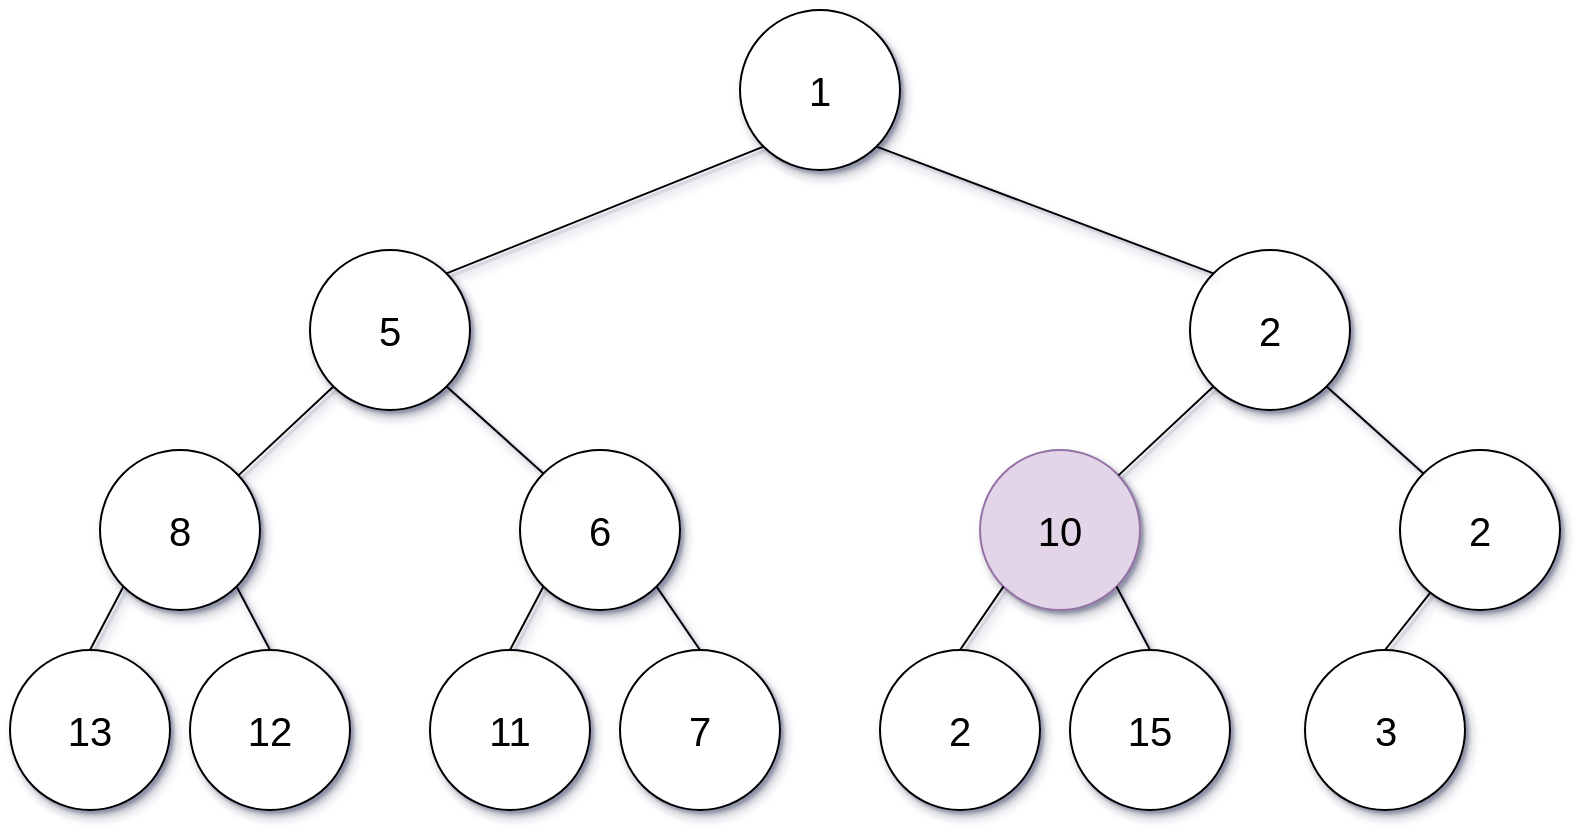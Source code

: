 <mxfile version="13.3.9" type="device"><diagram id="wYuCrtG_I1ZGuGPqZJJb" name="Página-1"><mxGraphModel dx="2059" dy="588" grid="1" gridSize="10" guides="1" tooltips="1" connect="1" arrows="1" fold="1" page="1" pageScale="1" pageWidth="850" pageHeight="1100" math="0" shadow="1"><root><mxCell id="0"/><mxCell id="1" parent="0"/><mxCell id="jEOD7p3hpSiM-hZA-DdB-1" value="" style="ellipse;whiteSpace=wrap;html=1;aspect=fixed;shadow=1;sketch=0;" vertex="1" parent="1"><mxGeometry x="320" y="280" width="80" height="80" as="geometry"/></mxCell><mxCell id="jEOD7p3hpSiM-hZA-DdB-2" value="1" style="text;html=1;strokeColor=none;fillColor=none;align=center;verticalAlign=middle;whiteSpace=wrap;rounded=0;fontSize=20;shadow=1;sketch=0;" vertex="1" parent="1"><mxGeometry x="340" y="310" width="40" height="20" as="geometry"/></mxCell><mxCell id="jEOD7p3hpSiM-hZA-DdB-3" value="" style="ellipse;whiteSpace=wrap;html=1;aspect=fixed;shadow=1;sketch=0;" vertex="1" parent="1"><mxGeometry x="105" y="400" width="80" height="80" as="geometry"/></mxCell><mxCell id="jEOD7p3hpSiM-hZA-DdB-4" value="5" style="text;html=1;strokeColor=none;fillColor=none;align=center;verticalAlign=middle;whiteSpace=wrap;rounded=0;fontSize=20;shadow=1;sketch=0;" vertex="1" parent="1"><mxGeometry x="125" y="430" width="40" height="20" as="geometry"/></mxCell><mxCell id="jEOD7p3hpSiM-hZA-DdB-5" value="" style="ellipse;whiteSpace=wrap;html=1;aspect=fixed;shadow=1;sketch=0;" vertex="1" parent="1"><mxGeometry x="545" y="400" width="80" height="80" as="geometry"/></mxCell><mxCell id="jEOD7p3hpSiM-hZA-DdB-6" value="2" style="text;html=1;strokeColor=none;fillColor=none;align=center;verticalAlign=middle;whiteSpace=wrap;rounded=0;fontSize=20;shadow=1;sketch=0;" vertex="1" parent="1"><mxGeometry x="565" y="430" width="40" height="20" as="geometry"/></mxCell><mxCell id="jEOD7p3hpSiM-hZA-DdB-7" value="" style="ellipse;whiteSpace=wrap;html=1;aspect=fixed;shadow=1;sketch=0;" vertex="1" parent="1"><mxGeometry x="210" y="500" width="80" height="80" as="geometry"/></mxCell><mxCell id="jEOD7p3hpSiM-hZA-DdB-8" value="6" style="text;html=1;strokeColor=none;fillColor=none;align=center;verticalAlign=middle;whiteSpace=wrap;rounded=0;fontSize=20;shadow=1;sketch=0;" vertex="1" parent="1"><mxGeometry x="230" y="530" width="40" height="20" as="geometry"/></mxCell><mxCell id="jEOD7p3hpSiM-hZA-DdB-9" value="" style="ellipse;whiteSpace=wrap;html=1;aspect=fixed;shadow=1;sketch=0;" vertex="1" parent="1"><mxGeometry y="500" width="80" height="80" as="geometry"/></mxCell><mxCell id="jEOD7p3hpSiM-hZA-DdB-10" value="8" style="text;html=1;strokeColor=none;fillColor=none;align=center;verticalAlign=middle;whiteSpace=wrap;rounded=0;fontSize=20;shadow=1;sketch=0;" vertex="1" parent="1"><mxGeometry x="20" y="530" width="40" height="20" as="geometry"/></mxCell><mxCell id="jEOD7p3hpSiM-hZA-DdB-13" value="" style="ellipse;whiteSpace=wrap;html=1;aspect=fixed;shadow=1;sketch=0;" vertex="1" parent="1"><mxGeometry x="165" y="600" width="80" height="80" as="geometry"/></mxCell><mxCell id="jEOD7p3hpSiM-hZA-DdB-14" value="11" style="text;html=1;strokeColor=none;fillColor=none;align=center;verticalAlign=middle;whiteSpace=wrap;rounded=0;fontSize=20;shadow=1;sketch=0;" vertex="1" parent="1"><mxGeometry x="185" y="630" width="40" height="20" as="geometry"/></mxCell><mxCell id="jEOD7p3hpSiM-hZA-DdB-15" value="" style="ellipse;whiteSpace=wrap;html=1;aspect=fixed;shadow=1;sketch=0;" vertex="1" parent="1"><mxGeometry x="45" y="600" width="80" height="80" as="geometry"/></mxCell><mxCell id="jEOD7p3hpSiM-hZA-DdB-16" value="12" style="text;html=1;strokeColor=none;fillColor=none;align=center;verticalAlign=middle;whiteSpace=wrap;rounded=0;fontSize=20;shadow=1;sketch=0;" vertex="1" parent="1"><mxGeometry x="65" y="630" width="40" height="20" as="geometry"/></mxCell><mxCell id="jEOD7p3hpSiM-hZA-DdB-17" value="" style="ellipse;whiteSpace=wrap;html=1;aspect=fixed;shadow=1;sketch=0;" vertex="1" parent="1"><mxGeometry x="-45" y="600" width="80" height="80" as="geometry"/></mxCell><mxCell id="jEOD7p3hpSiM-hZA-DdB-18" value="13" style="text;html=1;strokeColor=none;fillColor=none;align=center;verticalAlign=middle;whiteSpace=wrap;rounded=0;fontSize=20;shadow=1;sketch=0;" vertex="1" parent="1"><mxGeometry x="-25" y="630" width="40" height="20" as="geometry"/></mxCell><mxCell id="jEOD7p3hpSiM-hZA-DdB-19" value="" style="ellipse;whiteSpace=wrap;html=1;aspect=fixed;shadow=1;sketch=0;" vertex="1" parent="1"><mxGeometry x="650" y="500" width="80" height="80" as="geometry"/></mxCell><mxCell id="jEOD7p3hpSiM-hZA-DdB-20" value="2" style="text;html=1;strokeColor=none;fillColor=none;align=center;verticalAlign=middle;whiteSpace=wrap;rounded=0;fontSize=20;shadow=1;sketch=0;" vertex="1" parent="1"><mxGeometry x="670" y="530" width="40" height="20" as="geometry"/></mxCell><mxCell id="jEOD7p3hpSiM-hZA-DdB-21" value="" style="ellipse;whiteSpace=wrap;html=1;aspect=fixed;shadow=1;sketch=0;fillColor=#e1d5e7;strokeColor=#9673a6;" vertex="1" parent="1"><mxGeometry x="440" y="500" width="80" height="80" as="geometry"/></mxCell><mxCell id="jEOD7p3hpSiM-hZA-DdB-22" value="10" style="text;html=1;strokeColor=none;fillColor=none;align=center;verticalAlign=middle;whiteSpace=wrap;rounded=0;fontSize=20;shadow=1;sketch=0;" vertex="1" parent="1"><mxGeometry x="460" y="530" width="40" height="20" as="geometry"/></mxCell><mxCell id="jEOD7p3hpSiM-hZA-DdB-23" value="" style="endArrow=none;html=1;fontSize=20;entryX=0;entryY=1;entryDx=0;entryDy=0;exitX=1;exitY=0;exitDx=0;exitDy=0;shadow=1;sketch=0;" edge="1" parent="1" source="jEOD7p3hpSiM-hZA-DdB-3" target="jEOD7p3hpSiM-hZA-DdB-1"><mxGeometry width="50" height="50" relative="1" as="geometry"><mxPoint x="295" y="430" as="sourcePoint"/><mxPoint x="345" y="380" as="targetPoint"/></mxGeometry></mxCell><mxCell id="jEOD7p3hpSiM-hZA-DdB-24" value="" style="endArrow=none;html=1;fontSize=20;entryX=1;entryY=1;entryDx=0;entryDy=0;exitX=0;exitY=0;exitDx=0;exitDy=0;shadow=1;sketch=0;" edge="1" parent="1" source="jEOD7p3hpSiM-hZA-DdB-5" target="jEOD7p3hpSiM-hZA-DdB-1"><mxGeometry width="50" height="50" relative="1" as="geometry"><mxPoint x="295" y="465" as="sourcePoint"/><mxPoint x="345" y="415" as="targetPoint"/></mxGeometry></mxCell><mxCell id="jEOD7p3hpSiM-hZA-DdB-25" value="" style="endArrow=none;html=1;fontSize=20;entryX=0;entryY=1;entryDx=0;entryDy=0;shadow=1;sketch=0;" edge="1" parent="1" source="jEOD7p3hpSiM-hZA-DdB-9" target="jEOD7p3hpSiM-hZA-DdB-3"><mxGeometry width="50" height="50" relative="1" as="geometry"><mxPoint x="95" y="550" as="sourcePoint"/><mxPoint x="145" y="500" as="targetPoint"/></mxGeometry></mxCell><mxCell id="jEOD7p3hpSiM-hZA-DdB-26" value="" style="endArrow=none;html=1;fontSize=20;entryX=1;entryY=1;entryDx=0;entryDy=0;exitX=0;exitY=0;exitDx=0;exitDy=0;shadow=1;sketch=0;" edge="1" parent="1" source="jEOD7p3hpSiM-hZA-DdB-7" target="jEOD7p3hpSiM-hZA-DdB-3"><mxGeometry width="50" height="50" relative="1" as="geometry"><mxPoint x="95" y="575" as="sourcePoint"/><mxPoint x="145" y="525" as="targetPoint"/></mxGeometry></mxCell><mxCell id="jEOD7p3hpSiM-hZA-DdB-27" value="" style="endArrow=none;html=1;fontSize=20;exitX=0.5;exitY=0;exitDx=0;exitDy=0;entryX=0;entryY=1;entryDx=0;entryDy=0;shadow=1;sketch=0;" edge="1" parent="1" source="jEOD7p3hpSiM-hZA-DdB-17" target="jEOD7p3hpSiM-hZA-DdB-9"><mxGeometry width="50" height="50" relative="1" as="geometry"><mxPoint x="95" y="590" as="sourcePoint"/><mxPoint x="145" y="540" as="targetPoint"/></mxGeometry></mxCell><mxCell id="jEOD7p3hpSiM-hZA-DdB-28" value="" style="endArrow=none;html=1;fontSize=20;entryX=1;entryY=1;entryDx=0;entryDy=0;exitX=0.5;exitY=0;exitDx=0;exitDy=0;shadow=1;sketch=0;" edge="1" parent="1" source="jEOD7p3hpSiM-hZA-DdB-15" target="jEOD7p3hpSiM-hZA-DdB-9"><mxGeometry width="50" height="50" relative="1" as="geometry"><mxPoint x="120" y="600" as="sourcePoint"/><mxPoint x="170" y="550" as="targetPoint"/></mxGeometry></mxCell><mxCell id="jEOD7p3hpSiM-hZA-DdB-29" value="" style="endArrow=none;html=1;fontSize=20;entryX=0;entryY=1;entryDx=0;entryDy=0;exitX=0.5;exitY=0;exitDx=0;exitDy=0;shadow=1;sketch=0;" edge="1" parent="1" source="jEOD7p3hpSiM-hZA-DdB-13" target="jEOD7p3hpSiM-hZA-DdB-7"><mxGeometry width="50" height="50" relative="1" as="geometry"><mxPoint x="135" y="610" as="sourcePoint"/><mxPoint x="185" y="560" as="targetPoint"/></mxGeometry></mxCell><mxCell id="jEOD7p3hpSiM-hZA-DdB-30" value="" style="endArrow=none;html=1;fontSize=20;entryX=0;entryY=1;entryDx=0;entryDy=0;shadow=1;sketch=0;" edge="1" parent="1" source="jEOD7p3hpSiM-hZA-DdB-21" target="jEOD7p3hpSiM-hZA-DdB-5"><mxGeometry width="50" height="50" relative="1" as="geometry"><mxPoint x="425" y="490" as="sourcePoint"/><mxPoint x="475" y="440" as="targetPoint"/></mxGeometry></mxCell><mxCell id="jEOD7p3hpSiM-hZA-DdB-31" value="" style="endArrow=none;html=1;fontSize=20;entryX=1;entryY=1;entryDx=0;entryDy=0;exitX=0;exitY=0;exitDx=0;exitDy=0;shadow=1;sketch=0;" edge="1" parent="1" source="jEOD7p3hpSiM-hZA-DdB-19" target="jEOD7p3hpSiM-hZA-DdB-5"><mxGeometry width="50" height="50" relative="1" as="geometry"><mxPoint x="575" y="590" as="sourcePoint"/><mxPoint x="625" y="540" as="targetPoint"/></mxGeometry></mxCell><mxCell id="jEOD7p3hpSiM-hZA-DdB-32" value="" style="ellipse;whiteSpace=wrap;html=1;aspect=fixed;shadow=1;sketch=0;" vertex="1" parent="1"><mxGeometry x="260" y="600" width="80" height="80" as="geometry"/></mxCell><mxCell id="jEOD7p3hpSiM-hZA-DdB-33" value="7" style="text;html=1;align=center;verticalAlign=middle;whiteSpace=wrap;rounded=0;fontSize=20;shadow=1;sketch=0;" vertex="1" parent="1"><mxGeometry x="280" y="630" width="40" height="20" as="geometry"/></mxCell><mxCell id="jEOD7p3hpSiM-hZA-DdB-34" value="" style="endArrow=none;html=1;fontSize=20;exitX=0.5;exitY=0;exitDx=0;exitDy=0;entryX=1;entryY=1;entryDx=0;entryDy=0;shadow=1;sketch=0;" edge="1" parent="1" source="jEOD7p3hpSiM-hZA-DdB-32" target="jEOD7p3hpSiM-hZA-DdB-7"><mxGeometry width="50" height="50" relative="1" as="geometry"><mxPoint x="445" y="690" as="sourcePoint"/><mxPoint x="495" y="640" as="targetPoint"/></mxGeometry></mxCell><mxCell id="jEOD7p3hpSiM-hZA-DdB-40" value="" style="ellipse;whiteSpace=wrap;html=1;aspect=fixed;shadow=1;sketch=0;" vertex="1" parent="1"><mxGeometry x="390" y="600" width="80" height="80" as="geometry"/></mxCell><mxCell id="jEOD7p3hpSiM-hZA-DdB-41" value="2" style="text;html=1;strokeColor=none;fillColor=none;align=center;verticalAlign=middle;whiteSpace=wrap;rounded=0;fontSize=20;shadow=1;sketch=0;" vertex="1" parent="1"><mxGeometry x="410" y="630" width="40" height="20" as="geometry"/></mxCell><mxCell id="jEOD7p3hpSiM-hZA-DdB-42" value="" style="ellipse;whiteSpace=wrap;html=1;aspect=fixed;shadow=1;sketch=0;" vertex="1" parent="1"><mxGeometry x="485" y="600" width="80" height="80" as="geometry"/></mxCell><mxCell id="jEOD7p3hpSiM-hZA-DdB-43" value="15" style="text;html=1;align=center;verticalAlign=middle;whiteSpace=wrap;rounded=0;fontSize=20;shadow=1;sketch=0;" vertex="1" parent="1"><mxGeometry x="505" y="630" width="40" height="20" as="geometry"/></mxCell><mxCell id="jEOD7p3hpSiM-hZA-DdB-44" value="" style="ellipse;whiteSpace=wrap;html=1;aspect=fixed;shadow=1;sketch=0;" vertex="1" parent="1"><mxGeometry x="602.5" y="600" width="80" height="80" as="geometry"/></mxCell><mxCell id="jEOD7p3hpSiM-hZA-DdB-45" value="3" style="text;html=1;strokeColor=none;fillColor=none;align=center;verticalAlign=middle;whiteSpace=wrap;rounded=0;fontSize=20;shadow=1;sketch=0;" vertex="1" parent="1"><mxGeometry x="622.5" y="630" width="40" height="20" as="geometry"/></mxCell><mxCell id="jEOD7p3hpSiM-hZA-DdB-48" value="" style="endArrow=none;html=1;fontSize=20;exitX=0.5;exitY=0;exitDx=0;exitDy=0;entryX=0;entryY=1;entryDx=0;entryDy=0;shadow=1;sketch=0;" edge="1" parent="1" source="jEOD7p3hpSiM-hZA-DdB-40" target="jEOD7p3hpSiM-hZA-DdB-21"><mxGeometry width="50" height="50" relative="1" as="geometry"><mxPoint x="390" y="570" as="sourcePoint"/><mxPoint x="440" y="520" as="targetPoint"/></mxGeometry></mxCell><mxCell id="jEOD7p3hpSiM-hZA-DdB-49" value="" style="endArrow=none;html=1;fontSize=20;exitX=0.5;exitY=0;exitDx=0;exitDy=0;entryX=1;entryY=1;entryDx=0;entryDy=0;shadow=1;sketch=0;" edge="1" parent="1" source="jEOD7p3hpSiM-hZA-DdB-42" target="jEOD7p3hpSiM-hZA-DdB-21"><mxGeometry width="50" height="50" relative="1" as="geometry"><mxPoint x="390" y="570" as="sourcePoint"/><mxPoint x="440" y="520" as="targetPoint"/></mxGeometry></mxCell><mxCell id="jEOD7p3hpSiM-hZA-DdB-50" value="" style="endArrow=none;html=1;fontSize=20;exitX=0.5;exitY=0;exitDx=0;exitDy=0;shadow=1;sketch=0;" edge="1" parent="1" source="jEOD7p3hpSiM-hZA-DdB-44" target="jEOD7p3hpSiM-hZA-DdB-19"><mxGeometry width="50" height="50" relative="1" as="geometry"><mxPoint x="390" y="570" as="sourcePoint"/><mxPoint x="440" y="520" as="targetPoint"/></mxGeometry></mxCell></root></mxGraphModel></diagram></mxfile>